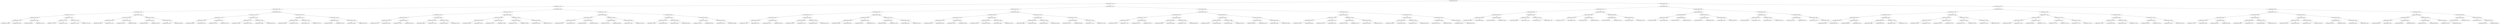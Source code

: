 digraph G{
1707324670 [label="Node{data=[9538, 9538]}"]
1707324670 -> 1526900967
1526900967 [label="Node{data=[7425, 7425]}"]
1526900967 -> 645679568
645679568 [label="Node{data=[3326, 3326]}"]
645679568 -> 1720261507
1720261507 [label="Node{data=[3067, 3067]}"]
1720261507 -> 513091560
513091560 [label="Node{data=[1891, 1891]}"]
513091560 -> 1344201037
1344201037 [label="Node{data=[1765, 1765]}"]
1344201037 -> 350752855
350752855 [label="Node{data=[1585, 1585]}"]
350752855 -> 974345290
974345290 [label="Node{data=[1557, 1557]}"]
974345290 -> 227450503
227450503 [label="Node{data=[1545, 1545]}"]
974345290 -> 708641522
708641522 [label="Node{data=[1583, 1583]}"]
350752855 -> 2122569034
2122569034 [label="Node{data=[1644, 1644]}"]
2122569034 -> 1586655188
1586655188 [label="Node{data=[1638, 1638]}"]
2122569034 -> 663857191
663857191 [label="Node{data=[1760, 1760]}"]
1344201037 -> 1710818485
1710818485 [label="Node{data=[1793, 1793]}"]
1710818485 -> 95466693
95466693 [label="Node{data=[1791, 1791]}"]
95466693 -> 1209108328
1209108328 [label="Node{data=[1790, 1790]}"]
95466693 -> 1659625181
1659625181 [label="Node{data=[1792, 1792]}"]
1710818485 -> 1327149721
1327149721 [label="Node{data=[1795, 1795]}"]
1327149721 -> 1326194979
1326194979 [label="Node{data=[1794, 1794]}"]
1327149721 -> 191026541
191026541 [label="Node{data=[1796, 1796]}"]
513091560 -> 935587818
935587818 [label="Node{data=[2847, 2847]}"]
935587818 -> 760684017
760684017 [label="Node{data=[2295, 2295]}"]
760684017 -> 66856001
66856001 [label="Node{data=[2258, 2258]}"]
66856001 -> 514343150
514343150 [label="Node{data=[1960, 1960]}"]
66856001 -> 909918318
909918318 [label="Node{data=[2270, 2270]}"]
760684017 -> 588344269
588344269 [label="Node{data=[2341, 2341]}"]
588344269 -> 1101893058
1101893058 [label="Node{data=[2301, 2301]}"]
588344269 -> 492702249
492702249 [label="Node{data=[2846, 2846]}"]
935587818 -> 1236604636
1236604636 [label="Node{data=[3020, 3020]}"]
1236604636 -> 1641173796
1641173796 [label="Node{data=[3018, 3018]}"]
1641173796 -> 1287389505
1287389505 [label="Node{data=[3009, 3009]}"]
1641173796 -> 568219069
568219069 [label="Node{data=[3019, 3019]}"]
1236604636 -> 1077720236
1077720236 [label="Node{data=[3050, 3050]}"]
1077720236 -> 864322812
864322812 [label="Node{data=[3021, 3021]}"]
1077720236 -> 522071492
522071492 [label="Node{data=[3066, 3066]}"]
1720261507 -> 1279193127
1279193127 [label="Node{data=[3083, 3083]}"]
1279193127 -> 1761780952
1761780952 [label="Node{data=[3075, 3075]}"]
1761780952 -> 2117496416
2117496416 [label="Node{data=[3071, 3071]}"]
2117496416 -> 271060079
271060079 [label="Node{data=[3069, 3069]}"]
271060079 -> 732719493
732719493 [label="Node{data=[3068, 3068]}"]
271060079 -> 1475624012
1475624012 [label="Node{data=[3070, 3070]}"]
2117496416 -> 452726204
452726204 [label="Node{data=[3073, 3073]}"]
452726204 -> 1248272888
1248272888 [label="Node{data=[3072, 3072]}"]
452726204 -> 38766960
38766960 [label="Node{data=[3074, 3074]}"]
1761780952 -> 1949291305
1949291305 [label="Node{data=[3079, 3079]}"]
1949291305 -> 247771645
247771645 [label="Node{data=[3077, 3077]}"]
247771645 -> 2111777084
2111777084 [label="Node{data=[3076, 3076]}"]
247771645 -> 52771838
52771838 [label="Node{data=[3078, 3078]}"]
1949291305 -> 152639016
152639016 [label="Node{data=[3081, 3081]}"]
152639016 -> 586749359
586749359 [label="Node{data=[3080, 3080]}"]
152639016 -> 644566533
644566533 [label="Node{data=[3082, 3082]}"]
1279193127 -> 213613565
213613565 [label="Node{data=[3318, 3318]}"]
213613565 -> 1297253396
1297253396 [label="Node{data=[3314, 3314]}"]
1297253396 -> 669824124
669824124 [label="Node{data=[3090, 3090]}"]
669824124 -> 1535892962
1535892962 [label="Node{data=[3084, 3084]}"]
669824124 -> 205009405
205009405 [label="Node{data=[3143, 3143]}"]
1297253396 -> 1435723338
1435723338 [label="Node{data=[3316, 3316]}"]
1435723338 -> 387868624
387868624 [label="Node{data=[3315, 3315]}"]
1435723338 -> 318753820
318753820 [label="Node{data=[3317, 3317]}"]
213613565 -> 1602596967
1602596967 [label="Node{data=[3322, 3322]}"]
1602596967 -> 292170987
292170987 [label="Node{data=[3320, 3320]}"]
292170987 -> 1974397425
1974397425 [label="Node{data=[3319, 3319]}"]
292170987 -> 425542772
425542772 [label="Node{data=[3321, 3321]}"]
1602596967 -> 1797904816
1797904816 [label="Node{data=[3324, 3324]}"]
1797904816 -> 728022346
728022346 [label="Node{data=[3323, 3323]}"]
1797904816 -> 688335030
688335030 [label="Node{data=[3325, 3325]}"]
645679568 -> 1510651654
1510651654 [label="Node{data=[3358, 3358]}"]
1510651654 -> 2135622062
2135622062 [label="Node{data=[3342, 3342]}"]
2135622062 -> 1900772832
1900772832 [label="Node{data=[3334, 3334]}"]
1900772832 -> 1629071847
1629071847 [label="Node{data=[3330, 3330]}"]
1629071847 -> 1856278597
1856278597 [label="Node{data=[3328, 3328]}"]
1856278597 -> 1229302350
1229302350 [label="Node{data=[3327, 3327]}"]
1856278597 -> 1674275579
1674275579 [label="Node{data=[3329, 3329]}"]
1629071847 -> 1328656884
1328656884 [label="Node{data=[3332, 3332]}"]
1328656884 -> 89990895
89990895 [label="Node{data=[3331, 3331]}"]
1328656884 -> 1638853584
1638853584 [label="Node{data=[3333, 3333]}"]
1900772832 -> 1502271916
1502271916 [label="Node{data=[3338, 3338]}"]
1502271916 -> 469138808
469138808 [label="Node{data=[3336, 3336]}"]
469138808 -> 2003851959
2003851959 [label="Node{data=[3335, 3335]}"]
469138808 -> 1628884962
1628884962 [label="Node{data=[3337, 3337]}"]
1502271916 -> 1851665877
1851665877 [label="Node{data=[3340, 3340]}"]
1851665877 -> 1181454555
1181454555 [label="Node{data=[3339, 3339]}"]
1851665877 -> 859557699
859557699 [label="Node{data=[3341, 3341]}"]
2135622062 -> 1678081817
1678081817 [label="Node{data=[3350, 3350]}"]
1678081817 -> 2066400969
2066400969 [label="Node{data=[3346, 3346]}"]
2066400969 -> 1633512511
1633512511 [label="Node{data=[3344, 3344]}"]
1633512511 -> 217179776
217179776 [label="Node{data=[3343, 3343]}"]
1633512511 -> 1128508848
1128508848 [label="Node{data=[3345, 3345]}"]
2066400969 -> 1852979103
1852979103 [label="Node{data=[3348, 3348]}"]
1852979103 -> 1682215674
1682215674 [label="Node{data=[3347, 3347]}"]
1852979103 -> 1728232724
1728232724 [label="Node{data=[3349, 3349]}"]
1678081817 -> 963813993
963813993 [label="Node{data=[3354, 3354]}"]
963813993 -> 1178842135
1178842135 [label="Node{data=[3352, 3352]}"]
1178842135 -> 114306407
114306407 [label="Node{data=[3351, 3351]}"]
1178842135 -> 1959320244
1959320244 [label="Node{data=[3353, 3353]}"]
963813993 -> 1485131694
1485131694 [label="Node{data=[3356, 3356]}"]
1485131694 -> 54377381
54377381 [label="Node{data=[3355, 3355]}"]
1485131694 -> 67175856
67175856 [label="Node{data=[3357, 3357]}"]
1510651654 -> 917398270
917398270 [label="Node{data=[5077, 5077]}"]
917398270 -> 1151644602
1151644602 [label="Node{data=[3366, 3366]}"]
1151644602 -> 707446808
707446808 [label="Node{data=[3362, 3362]}"]
707446808 -> 638215272
638215272 [label="Node{data=[3360, 3360]}"]
638215272 -> 1668697029
1668697029 [label="Node{data=[3359, 3359]}"]
638215272 -> 36572530
36572530 [label="Node{data=[3361, 3361]}"]
707446808 -> 2117631783
2117631783 [label="Node{data=[3364, 3364]}"]
2117631783 -> 191131052
191131052 [label="Node{data=[3363, 3363]}"]
2117631783 -> 1511864166
1511864166 [label="Node{data=[3365, 3365]}"]
1151644602 -> 682292426
682292426 [label="Node{data=[3625, 3625]}"]
682292426 -> 357988287
357988287 [label="Node{data=[3368, 3368]}"]
357988287 -> 1039626676
1039626676 [label="Node{data=[3367, 3367]}"]
357988287 -> 241354603
241354603 [label="Node{data=[3369, 3369]}"]
682292426 -> 1896971977
1896971977 [label="Node{data=[5038, 5038]}"]
1896971977 -> 1465648347
1465648347 [label="Node{data=[3755, 3755]}"]
1896971977 -> 1361093973
1361093973 [label="Node{data=[5076, 5076]}"]
917398270 -> 1239509381
1239509381 [label="Node{data=[5085, 5085]}"]
1239509381 -> 863805766
863805766 [label="Node{data=[5081, 5081]}"]
863805766 -> 78713134
78713134 [label="Node{data=[5079, 5079]}"]
78713134 -> 1357846240
1357846240 [label="Node{data=[5078, 5078]}"]
78713134 -> 310439993
310439993 [label="Node{data=[5080, 5080]}"]
863805766 -> 1151337918
1151337918 [label="Node{data=[5083, 5083]}"]
1151337918 -> 1209287781
1209287781 [label="Node{data=[5082, 5082]}"]
1151337918 -> 1617167249
1617167249 [label="Node{data=[5084, 5084]}"]
1239509381 -> 1978676892
1978676892 [label="Node{data=[5645, 5645]}"]
1978676892 -> 834228329
834228329 [label="Node{data=[5146, 5146]}"]
834228329 -> 1533283671
1533283671 [label="Node{data=[5145, 5145]}"]
834228329 -> 459072801
459072801 [label="Node{data=[5633, 5633]}"]
1978676892 -> 1869374464
1869374464 [label="Node{data=[5679, 5679]}"]
1869374464 -> 346905500
346905500 [label="Node{data=[5675, 5675]}"]
1869374464 -> 1868096235
1868096235 [label="Node{data=[6468, 6468]}"]
1526900967 -> 324102092
324102092 [label="Node{data=[9474, 9474]}"]
324102092 -> 529620418
529620418 [label="Node{data=[9442, 9442]}"]
529620418 -> 1637782551
1637782551 [label="Node{data=[8332, 8332]}"]
1637782551 -> 1241083253
1241083253 [label="Node{data=[8324, 8324]}"]
1241083253 -> 1368263809
1368263809 [label="Node{data=[8320, 8320]}"]
1368263809 -> 1147417663
1147417663 [label="Node{data=[8289, 8289]}"]
1147417663 -> 1372536456
1372536456 [label="Node{data=[7951, 7951]}"]
1147417663 -> 1407148801
1407148801 [label="Node{data=[8297, 8297]}"]
1368263809 -> 1913952255
1913952255 [label="Node{data=[8322, 8322]}"]
1913952255 -> 389316686
389316686 [label="Node{data=[8321, 8321]}"]
1913952255 -> 1059571550
1059571550 [label="Node{data=[8323, 8323]}"]
1241083253 -> 399011024
399011024 [label="Node{data=[8328, 8328]}"]
399011024 -> 1094036153
1094036153 [label="Node{data=[8326, 8326]}"]
1094036153 -> 1924162593
1924162593 [label="Node{data=[8325, 8325]}"]
1094036153 -> 1940672542
1940672542 [label="Node{data=[8327, 8327]}"]
399011024 -> 659950679
659950679 [label="Node{data=[8330, 8330]}"]
659950679 -> 1272584806
1272584806 [label="Node{data=[8329, 8329]}"]
659950679 -> 976940624
976940624 [label="Node{data=[8331, 8331]}"]
1637782551 -> 730293673
730293673 [label="Node{data=[9409, 9409]}"]
730293673 -> 1017442362
1017442362 [label="Node{data=[9240, 9240]}"]
1017442362 -> 657900770
657900770 [label="Node{data=[8835, 8835]}"]
657900770 -> 1251206714
1251206714 [label="Node{data=[8333, 8333]}"]
657900770 -> 1521055980
1521055980 [label="Node{data=[8944, 8944]}"]
1017442362 -> 1092056739
1092056739 [label="Node{data=[9301, 9301]}"]
1092056739 -> 1352117175
1352117175 [label="Node{data=[9297, 9297]}"]
1092056739 -> 90191273
90191273 [label="Node{data=[9361, 9361]}"]
730293673 -> 337593329
337593329 [label="Node{data=[9438, 9438]}"]
337593329 -> 1858571711
1858571711 [label="Node{data=[9436, 9436]}"]
1858571711 -> 65034691
65034691 [label="Node{data=[9435, 9435]}"]
1858571711 -> 120191339
120191339 [label="Node{data=[9437, 9437]}"]
337593329 -> 1774658228
1774658228 [label="Node{data=[9440, 9440]}"]
1774658228 -> 994046022
994046022 [label="Node{data=[9439, 9439]}"]
1774658228 -> 982554787
982554787 [label="Node{data=[9441, 9441]}"]
529620418 -> 1924844603
1924844603 [label="Node{data=[9458, 9458]}"]
1924844603 -> 574132826
574132826 [label="Node{data=[9450, 9450]}"]
574132826 -> 1715596187
1715596187 [label="Node{data=[9446, 9446]}"]
1715596187 -> 1479156336
1479156336 [label="Node{data=[9444, 9444]}"]
1479156336 -> 2086008410
2086008410 [label="Node{data=[9443, 9443]}"]
1479156336 -> 437850568
437850568 [label="Node{data=[9445, 9445]}"]
1715596187 -> 1944923171
1944923171 [label="Node{data=[9448, 9448]}"]
1944923171 -> 2052962700
2052962700 [label="Node{data=[9447, 9447]}"]
1944923171 -> 694773691
694773691 [label="Node{data=[9449, 9449]}"]
574132826 -> 2074911759
2074911759 [label="Node{data=[9454, 9454]}"]
2074911759 -> 1631196013
1631196013 [label="Node{data=[9452, 9452]}"]
1631196013 -> 1992054559
1992054559 [label="Node{data=[9451, 9451]}"]
1631196013 -> 344634060
344634060 [label="Node{data=[9453, 9453]}"]
2074911759 -> 169402510
169402510 [label="Node{data=[9456, 9456]}"]
169402510 -> 990395355
990395355 [label="Node{data=[9455, 9455]}"]
169402510 -> 798525194
798525194 [label="Node{data=[9457, 9457]}"]
1924844603 -> 1858424039
1858424039 [label="Node{data=[9466, 9466]}"]
1858424039 -> 588565793
588565793 [label="Node{data=[9462, 9462]}"]
588565793 -> 1496902779
1496902779 [label="Node{data=[9460, 9460]}"]
1496902779 -> 846434433
846434433 [label="Node{data=[9459, 9459]}"]
1496902779 -> 1989496924
1989496924 [label="Node{data=[9461, 9461]}"]
588565793 -> 1944974954
1944974954 [label="Node{data=[9464, 9464]}"]
1944974954 -> 1831372632
1831372632 [label="Node{data=[9463, 9463]}"]
1944974954 -> 1139926500
1139926500 [label="Node{data=[9465, 9465]}"]
1858424039 -> 532302454
532302454 [label="Node{data=[9470, 9470]}"]
532302454 -> 58241357
58241357 [label="Node{data=[9468, 9468]}"]
58241357 -> 709096509
709096509 [label="Node{data=[9467, 9467]}"]
58241357 -> 1716648532
1716648532 [label="Node{data=[9469, 9469]}"]
532302454 -> 729146642
729146642 [label="Node{data=[9472, 9472]}"]
729146642 -> 1841421288
1841421288 [label="Node{data=[9471, 9471]}"]
729146642 -> 1486239857
1486239857 [label="Node{data=[9473, 9473]}"]
324102092 -> 838658669
838658669 [label="Node{data=[9506, 9506]}"]
838658669 -> 900060213
900060213 [label="Node{data=[9490, 9490]}"]
900060213 -> 1448626162
1448626162 [label="Node{data=[9482, 9482]}"]
1448626162 -> 1071950072
1071950072 [label="Node{data=[9478, 9478]}"]
1071950072 -> 1763545835
1763545835 [label="Node{data=[9476, 9476]}"]
1763545835 -> 1921185665
1921185665 [label="Node{data=[9475, 9475]}"]
1763545835 -> 1718700532
1718700532 [label="Node{data=[9477, 9477]}"]
1071950072 -> 2085133994
2085133994 [label="Node{data=[9480, 9480]}"]
2085133994 -> 2043138306
2043138306 [label="Node{data=[9479, 9479]}"]
2085133994 -> 479993668
479993668 [label="Node{data=[9481, 9481]}"]
1448626162 -> 1892600778
1892600778 [label="Node{data=[9486, 9486]}"]
1892600778 -> 1212921527
1212921527 [label="Node{data=[9484, 9484]}"]
1212921527 -> 256061821
256061821 [label="Node{data=[9483, 9483]}"]
1212921527 -> 1943628270
1943628270 [label="Node{data=[9485, 9485]}"]
1892600778 -> 1968143556
1968143556 [label="Node{data=[9488, 9488]}"]
1968143556 -> 1621398228
1621398228 [label="Node{data=[9487, 9487]}"]
1968143556 -> 1987747684
1987747684 [label="Node{data=[9489, 9489]}"]
900060213 -> 1322520156
1322520156 [label="Node{data=[9498, 9498]}"]
1322520156 -> 1089724958
1089724958 [label="Node{data=[9494, 9494]}"]
1089724958 -> 67496678
67496678 [label="Node{data=[9492, 9492]}"]
67496678 -> 648463549
648463549 [label="Node{data=[9491, 9491]}"]
67496678 -> 1215207643
1215207643 [label="Node{data=[9493, 9493]}"]
1089724958 -> 391278810
391278810 [label="Node{data=[9496, 9496]}"]
391278810 -> 1017903628
1017903628 [label="Node{data=[9495, 9495]}"]
391278810 -> 750273032
750273032 [label="Node{data=[9497, 9497]}"]
1322520156 -> 279752452
279752452 [label="Node{data=[9502, 9502]}"]
279752452 -> 352110955
352110955 [label="Node{data=[9500, 9500]}"]
352110955 -> 2003053154
2003053154 [label="Node{data=[9499, 9499]}"]
352110955 -> 421699204
421699204 [label="Node{data=[9501, 9501]}"]
279752452 -> 1812186667
1812186667 [label="Node{data=[9504, 9504]}"]
1812186667 -> 507968849
507968849 [label="Node{data=[9503, 9503]}"]
1812186667 -> 1218966465
1218966465 [label="Node{data=[9505, 9505]}"]
838658669 -> 1165787887
1165787887 [label="Node{data=[9522, 9522]}"]
1165787887 -> 935081717
935081717 [label="Node{data=[9514, 9514]}"]
935081717 -> 507111718
507111718 [label="Node{data=[9510, 9510]}"]
507111718 -> 1777805531
1777805531 [label="Node{data=[9508, 9508]}"]
1777805531 -> 1220388080
1220388080 [label="Node{data=[9507, 9507]}"]
1777805531 -> 509618316
509618316 [label="Node{data=[9509, 9509]}"]
507111718 -> 1338081983
1338081983 [label="Node{data=[9512, 9512]}"]
1338081983 -> 522246764
522246764 [label="Node{data=[9511, 9511]}"]
1338081983 -> 983529308
983529308 [label="Node{data=[9513, 9513]}"]
935081717 -> 631508171
631508171 [label="Node{data=[9518, 9518]}"]
631508171 -> 1723053754
1723053754 [label="Node{data=[9516, 9516]}"]
1723053754 -> 2144990138
2144990138 [label="Node{data=[9515, 9515]}"]
1723053754 -> 1052597898
1052597898 [label="Node{data=[9517, 9517]}"]
631508171 -> 1006297026
1006297026 [label="Node{data=[9520, 9520]}"]
1006297026 -> 1074247777
1074247777 [label="Node{data=[9519, 9519]}"]
1006297026 -> 1886636024
1886636024 [label="Node{data=[9521, 9521]}"]
1165787887 -> 611229298
611229298 [label="Node{data=[9530, 9530]}"]
611229298 -> 1233601010
1233601010 [label="Node{data=[9526, 9526]}"]
1233601010 -> 884882451
884882451 [label="Node{data=[9524, 9524]}"]
884882451 -> 1520198011
1520198011 [label="Node{data=[9523, 9523]}"]
884882451 -> 181528916
181528916 [label="Node{data=[9525, 9525]}"]
1233601010 -> 2032841005
2032841005 [label="Node{data=[9528, 9528]}"]
2032841005 -> 1009861823
1009861823 [label="Node{data=[9527, 9527]}"]
2032841005 -> 94334459
94334459 [label="Node{data=[9529, 9529]}"]
611229298 -> 8503125
8503125 [label="Node{data=[9534, 9534]}"]
8503125 -> 739169713
739169713 [label="Node{data=[9532, 9532]}"]
739169713 -> 447506483
447506483 [label="Node{data=[9531, 9531]}"]
739169713 -> 1688350248
1688350248 [label="Node{data=[9533, 9533]}"]
8503125 -> 1767137022
1767137022 [label="Node{data=[9536, 9536]}"]
1767137022 -> 858631480
858631480 [label="Node{data=[9535, 9535]}"]
1767137022 -> 1253680798
1253680798 [label="Node{data=[9537, 9537]}"]
1707324670 -> 1067385487
1067385487 [label="Node{data=[9624, 9624]}"]
1067385487 -> 1962346540
1962346540 [label="Node{data=[9592, 9592]}"]
1962346540 -> 711802855
711802855 [label="Node{data=[9576, 9576]}"]
711802855 -> 770171234
770171234 [label="Node{data=[9568, 9568]}"]
770171234 -> 1789596971
1789596971 [label="Node{data=[9564, 9564]}"]
1789596971 -> 642897466
642897466 [label="Node{data=[9562, 9562]}"]
642897466 -> 1702909712
1702909712 [label="Node{data=[9539, 9539]}"]
642897466 -> 2004768307
2004768307 [label="Node{data=[9563, 9563]}"]
1789596971 -> 1171130298
1171130298 [label="Node{data=[9566, 9566]}"]
1171130298 -> 1829169471
1829169471 [label="Node{data=[9565, 9565]}"]
1171130298 -> 181996376
181996376 [label="Node{data=[9567, 9567]}"]
770171234 -> 252910590
252910590 [label="Node{data=[9572, 9572]}"]
252910590 -> 987049585
987049585 [label="Node{data=[9570, 9570]}"]
987049585 -> 1623222021
1623222021 [label="Node{data=[9569, 9569]}"]
987049585 -> 570504078
570504078 [label="Node{data=[9571, 9571]}"]
252910590 -> 903479515
903479515 [label="Node{data=[9574, 9574]}"]
903479515 -> 644814519
644814519 [label="Node{data=[9573, 9573]}"]
903479515 -> 1165276464
1165276464 [label="Node{data=[9575, 9575]}"]
711802855 -> 1849844563
1849844563 [label="Node{data=[9584, 9584]}"]
1849844563 -> 201030296
201030296 [label="Node{data=[9580, 9580]}"]
201030296 -> 1442783230
1442783230 [label="Node{data=[9578, 9578]}"]
1442783230 -> 901971268
901971268 [label="Node{data=[9577, 9577]}"]
1442783230 -> 1214728276
1214728276 [label="Node{data=[9579, 9579]}"]
201030296 -> 404280442
404280442 [label="Node{data=[9582, 9582]}"]
404280442 -> 901068904
901068904 [label="Node{data=[9581, 9581]}"]
404280442 -> 390060871
390060871 [label="Node{data=[9583, 9583]}"]
1849844563 -> 1701319708
1701319708 [label="Node{data=[9588, 9588]}"]
1701319708 -> 990750671
990750671 [label="Node{data=[9586, 9586]}"]
990750671 -> 661110462
661110462 [label="Node{data=[9585, 9585]}"]
990750671 -> 1315679478
1315679478 [label="Node{data=[9587, 9587]}"]
1701319708 -> 1803983315
1803983315 [label="Node{data=[9590, 9590]}"]
1803983315 -> 1029929139
1029929139 [label="Node{data=[9589, 9589]}"]
1803983315 -> 661369839
661369839 [label="Node{data=[9591, 9591]}"]
1962346540 -> 880060392
880060392 [label="Node{data=[9608, 9608]}"]
880060392 -> 1801709748
1801709748 [label="Node{data=[9600, 9600]}"]
1801709748 -> 1298375563
1298375563 [label="Node{data=[9596, 9596]}"]
1298375563 -> 938312963
938312963 [label="Node{data=[9594, 9594]}"]
938312963 -> 641155057
641155057 [label="Node{data=[9593, 9593]}"]
938312963 -> 1382372811
1382372811 [label="Node{data=[9595, 9595]}"]
1298375563 -> 46849015
46849015 [label="Node{data=[9598, 9598]}"]
46849015 -> 1507103536
1507103536 [label="Node{data=[9597, 9597]}"]
46849015 -> 1183049548
1183049548 [label="Node{data=[9599, 9599]}"]
1801709748 -> 1043347802
1043347802 [label="Node{data=[9604, 9604]}"]
1043347802 -> 1794201608
1794201608 [label="Node{data=[9602, 9602]}"]
1794201608 -> 390138741
390138741 [label="Node{data=[9601, 9601]}"]
1794201608 -> 1310795606
1310795606 [label="Node{data=[9603, 9603]}"]
1043347802 -> 1910783265
1910783265 [label="Node{data=[9606, 9606]}"]
1910783265 -> 288692749
288692749 [label="Node{data=[9605, 9605]}"]
1910783265 -> 246460925
246460925 [label="Node{data=[9607, 9607]}"]
880060392 -> 1240218858
1240218858 [label="Node{data=[9616, 9616]}"]
1240218858 -> 431033795
431033795 [label="Node{data=[9612, 9612]}"]
431033795 -> 544053642
544053642 [label="Node{data=[9610, 9610]}"]
544053642 -> 735705891
735705891 [label="Node{data=[9609, 9609]}"]
544053642 -> 66750942
66750942 [label="Node{data=[9611, 9611]}"]
431033795 -> 313807735
313807735 [label="Node{data=[9614, 9614]}"]
313807735 -> 1582905698
1582905698 [label="Node{data=[9613, 9613]}"]
313807735 -> 977129833
977129833 [label="Node{data=[9615, 9615]}"]
1240218858 -> 1843272585
1843272585 [label="Node{data=[9620, 9620]}"]
1843272585 -> 1564594862
1564594862 [label="Node{data=[9618, 9618]}"]
1564594862 -> 1245999693
1245999693 [label="Node{data=[9617, 9617]}"]
1564594862 -> 505828597
505828597 [label="Node{data=[9619, 9619]}"]
1843272585 -> 62461675
62461675 [label="Node{data=[9622, 9622]}"]
62461675 -> 1354653840
1354653840 [label="Node{data=[9621, 9621]}"]
62461675 -> 956413648
956413648 [label="Node{data=[9623, 9623]}"]
1067385487 -> 355261689
355261689 [label="Node{data=[9796, 9796]}"]
355261689 -> 1592368889
1592368889 [label="Node{data=[9764, 9764]}"]
1592368889 -> 2104549204
2104549204 [label="Node{data=[9748, 9748]}"]
2104549204 -> 1232290076
1232290076 [label="Node{data=[9632, 9632]}"]
1232290076 -> 986421215
986421215 [label="Node{data=[9628, 9628]}"]
986421215 -> 675797033
675797033 [label="Node{data=[9626, 9626]}"]
675797033 -> 1404450826
1404450826 [label="Node{data=[9625, 9625]}"]
675797033 -> 2029761
2029761 [label="Node{data=[9627, 9627]}"]
986421215 -> 1712185970
1712185970 [label="Node{data=[9630, 9630]}"]
1712185970 -> 1881012234
1881012234 [label="Node{data=[9629, 9629]}"]
1712185970 -> 302643307
302643307 [label="Node{data=[9631, 9631]}"]
1232290076 -> 1697038875
1697038875 [label="Node{data=[9636, 9636]}"]
1697038875 -> 1815192255
1815192255 [label="Node{data=[9634, 9634]}"]
1815192255 -> 1945361051
1945361051 [label="Node{data=[9633, 9633]}"]
1815192255 -> 786742830
786742830 [label="Node{data=[9635, 9635]}"]
1697038875 -> 2105640947
2105640947 [label="Node{data=[9710, 9710]}"]
2105640947 -> 474277542
474277542 [label="Node{data=[9637, 9637]}"]
2105640947 -> 1905180855
1905180855 [label="Node{data=[9747, 9747]}"]
2104549204 -> 2047870310
2047870310 [label="Node{data=[9756, 9756]}"]
2047870310 -> 190819272
190819272 [label="Node{data=[9752, 9752]}"]
190819272 -> 806690259
806690259 [label="Node{data=[9750, 9750]}"]
806690259 -> 924448798
924448798 [label="Node{data=[9749, 9749]}"]
806690259 -> 1306063022
1306063022 [label="Node{data=[9751, 9751]}"]
190819272 -> 1001325366
1001325366 [label="Node{data=[9754, 9754]}"]
1001325366 -> 592210453
592210453 [label="Node{data=[9753, 9753]}"]
1001325366 -> 1533914986
1533914986 [label="Node{data=[9755, 9755]}"]
2047870310 -> 1362786601
1362786601 [label="Node{data=[9760, 9760]}"]
1362786601 -> 307197579
307197579 [label="Node{data=[9758, 9758]}"]
307197579 -> 1385413141
1385413141 [label="Node{data=[9757, 9757]}"]
307197579 -> 1689475538
1689475538 [label="Node{data=[9759, 9759]}"]
1362786601 -> 1724028764
1724028764 [label="Node{data=[9762, 9762]}"]
1724028764 -> 265313825
265313825 [label="Node{data=[9761, 9761]}"]
1724028764 -> 1079774940
1079774940 [label="Node{data=[9763, 9763]}"]
1592368889 -> 1054843596
1054843596 [label="Node{data=[9780, 9780]}"]
1054843596 -> 1280682556
1280682556 [label="Node{data=[9772, 9772]}"]
1280682556 -> 1106887873
1106887873 [label="Node{data=[9768, 9768]}"]
1106887873 -> 1643317452
1643317452 [label="Node{data=[9766, 9766]}"]
1643317452 -> 586747900
586747900 [label="Node{data=[9765, 9765]}"]
1643317452 -> 1134319061
1134319061 [label="Node{data=[9767, 9767]}"]
1106887873 -> 1288461995
1288461995 [label="Node{data=[9770, 9770]}"]
1288461995 -> 897616534
897616534 [label="Node{data=[9769, 9769]}"]
1288461995 -> 1600976181
1600976181 [label="Node{data=[9771, 9771]}"]
1280682556 -> 2122260976
2122260976 [label="Node{data=[9776, 9776]}"]
2122260976 -> 1348993426
1348993426 [label="Node{data=[9774, 9774]}"]
1348993426 -> 1628304691
1628304691 [label="Node{data=[9773, 9773]}"]
1348993426 -> 1500537210
1500537210 [label="Node{data=[9775, 9775]}"]
2122260976 -> 1577560837
1577560837 [label="Node{data=[9778, 9778]}"]
1577560837 -> 1324565958
1324565958 [label="Node{data=[9777, 9777]}"]
1577560837 -> 1079608646
1079608646 [label="Node{data=[9779, 9779]}"]
1054843596 -> 444090246
444090246 [label="Node{data=[9788, 9788]}"]
444090246 -> 2042927183
2042927183 [label="Node{data=[9784, 9784]}"]
2042927183 -> 768421828
768421828 [label="Node{data=[9782, 9782]}"]
768421828 -> 556985486
556985486 [label="Node{data=[9781, 9781]}"]
768421828 -> 2041498457
2041498457 [label="Node{data=[9783, 9783]}"]
2042927183 -> 611656387
611656387 [label="Node{data=[9786, 9786]}"]
611656387 -> 1619167878
1619167878 [label="Node{data=[9785, 9785]}"]
611656387 -> 1457675396
1457675396 [label="Node{data=[9787, 9787]}"]
444090246 -> 1494855938
1494855938 [label="Node{data=[9792, 9792]}"]
1494855938 -> 1417147352
1417147352 [label="Node{data=[9790, 9790]}"]
1417147352 -> 542475626
542475626 [label="Node{data=[9789, 9789]}"]
1417147352 -> 1687681944
1687681944 [label="Node{data=[9791, 9791]}"]
1494855938 -> 1880283049
1880283049 [label="Node{data=[9794, 9794]}"]
1880283049 -> 462426944
462426944 [label="Node{data=[9793, 9793]}"]
1880283049 -> 392342413
392342413 [label="Node{data=[9795, 9795]}"]
355261689 -> 1282595266
1282595266 [label="Node{data=[9828, 9828]}"]
1282595266 -> 716955770
716955770 [label="Node{data=[9812, 9812]}"]
716955770 -> 833289342
833289342 [label="Node{data=[9804, 9804]}"]
833289342 -> 865470213
865470213 [label="Node{data=[9800, 9800]}"]
865470213 -> 1777366140
1777366140 [label="Node{data=[9798, 9798]}"]
1777366140 -> 482205960
482205960 [label="Node{data=[9797, 9797]}"]
1777366140 -> 2056431597
2056431597 [label="Node{data=[9799, 9799]}"]
865470213 -> 2042571157
2042571157 [label="Node{data=[9802, 9802]}"]
2042571157 -> 327610698
327610698 [label="Node{data=[9801, 9801]}"]
2042571157 -> 1623259027
1623259027 [label="Node{data=[9803, 9803]}"]
833289342 -> 260217257
260217257 [label="Node{data=[9808, 9808]}"]
260217257 -> 259127885
259127885 [label="Node{data=[9806, 9806]}"]
259127885 -> 735659592
735659592 [label="Node{data=[9805, 9805]}"]
259127885 -> 1287803087
1287803087 [label="Node{data=[9807, 9807]}"]
260217257 -> 1461110575
1461110575 [label="Node{data=[9810, 9810]}"]
1461110575 -> 1471540242
1471540242 [label="Node{data=[9809, 9809]}"]
1461110575 -> 918494122
918494122 [label="Node{data=[9811, 9811]}"]
716955770 -> 1755672986
1755672986 [label="Node{data=[9820, 9820]}"]
1755672986 -> 166456350
166456350 [label="Node{data=[9816, 9816]}"]
166456350 -> 1900430413
1900430413 [label="Node{data=[9814, 9814]}"]
1900430413 -> 1072325508
1072325508 [label="Node{data=[9813, 9813]}"]
1900430413 -> 2088827970
2088827970 [label="Node{data=[9815, 9815]}"]
166456350 -> 710767824
710767824 [label="Node{data=[9818, 9818]}"]
710767824 -> 1769613818
1769613818 [label="Node{data=[9817, 9817]}"]
710767824 -> 90210578
90210578 [label="Node{data=[9819, 9819]}"]
1755672986 -> 2130251536
2130251536 [label="Node{data=[9824, 9824]}"]
2130251536 -> 1061363691
1061363691 [label="Node{data=[9822, 9822]}"]
1061363691 -> 122602496
122602496 [label="Node{data=[9821, 9821]}"]
1061363691 -> 103263722
103263722 [label="Node{data=[9823, 9823]}"]
2130251536 -> 814789553
814789553 [label="Node{data=[9826, 9826]}"]
814789553 -> 395009551
395009551 [label="Node{data=[9825, 9825]}"]
814789553 -> 1712649786
1712649786 [label="Node{data=[9827, 9827]}"]
1282595266 -> 1575444463
1575444463 [label="Node{data=[9844, 9844]}"]
1575444463 -> 1759470297
1759470297 [label="Node{data=[9836, 9836]}"]
1759470297 -> 636039915
636039915 [label="Node{data=[9832, 9832]}"]
636039915 -> 1678619978
1678619978 [label="Node{data=[9830, 9830]}"]
1678619978 -> 57837059
57837059 [label="Node{data=[9829, 9829]}"]
1678619978 -> 271115550
271115550 [label="Node{data=[9831, 9831]}"]
636039915 -> 2084234138
2084234138 [label="Node{data=[9834, 9834]}"]
2084234138 -> 1972682418
1972682418 [label="Node{data=[9833, 9833]}"]
2084234138 -> 1648458909
1648458909 [label="Node{data=[9835, 9835]}"]
1759470297 -> 899048926
899048926 [label="Node{data=[9840, 9840]}"]
899048926 -> 513500869
513500869 [label="Node{data=[9838, 9838]}"]
513500869 -> 1319778954
1319778954 [label="Node{data=[9837, 9837]}"]
513500869 -> 661000790
661000790 [label="Node{data=[9839, 9839]}"]
899048926 -> 567815153
567815153 [label="Node{data=[9842, 9842]}"]
567815153 -> 1680923713
1680923713 [label="Node{data=[9841, 9841]}"]
567815153 -> 2077348903
2077348903 [label="Node{data=[9843, 9843]}"]
1575444463 -> 1823641001
1823641001 [label="Node{data=[9848, 9848]}"]
1823641001 -> 206943341
206943341 [label="Node{data=[9846, 9846]}"]
206943341 -> 1860543346
1860543346 [label="Node{data=[9845, 9845]}"]
206943341 -> 459285093
459285093 [label="Node{data=[9847, 9847]}"]
1823641001 -> 1674001253
1674001253 [label="Node{data=[9850, 9850]}"]
1674001253 -> 1108352428
1108352428 [label="Node{data=[9849, 9849]}"]
1674001253 -> 19781807
19781807 [label="Node{data=[9852, 9852]}"]
19781807 -> 457486821
457486821 [label="Node{data=[9851, 9851]}"]
19781807 -> 1090694651
1090694651 [label="Node{data=[9853, 9853]}"]
}